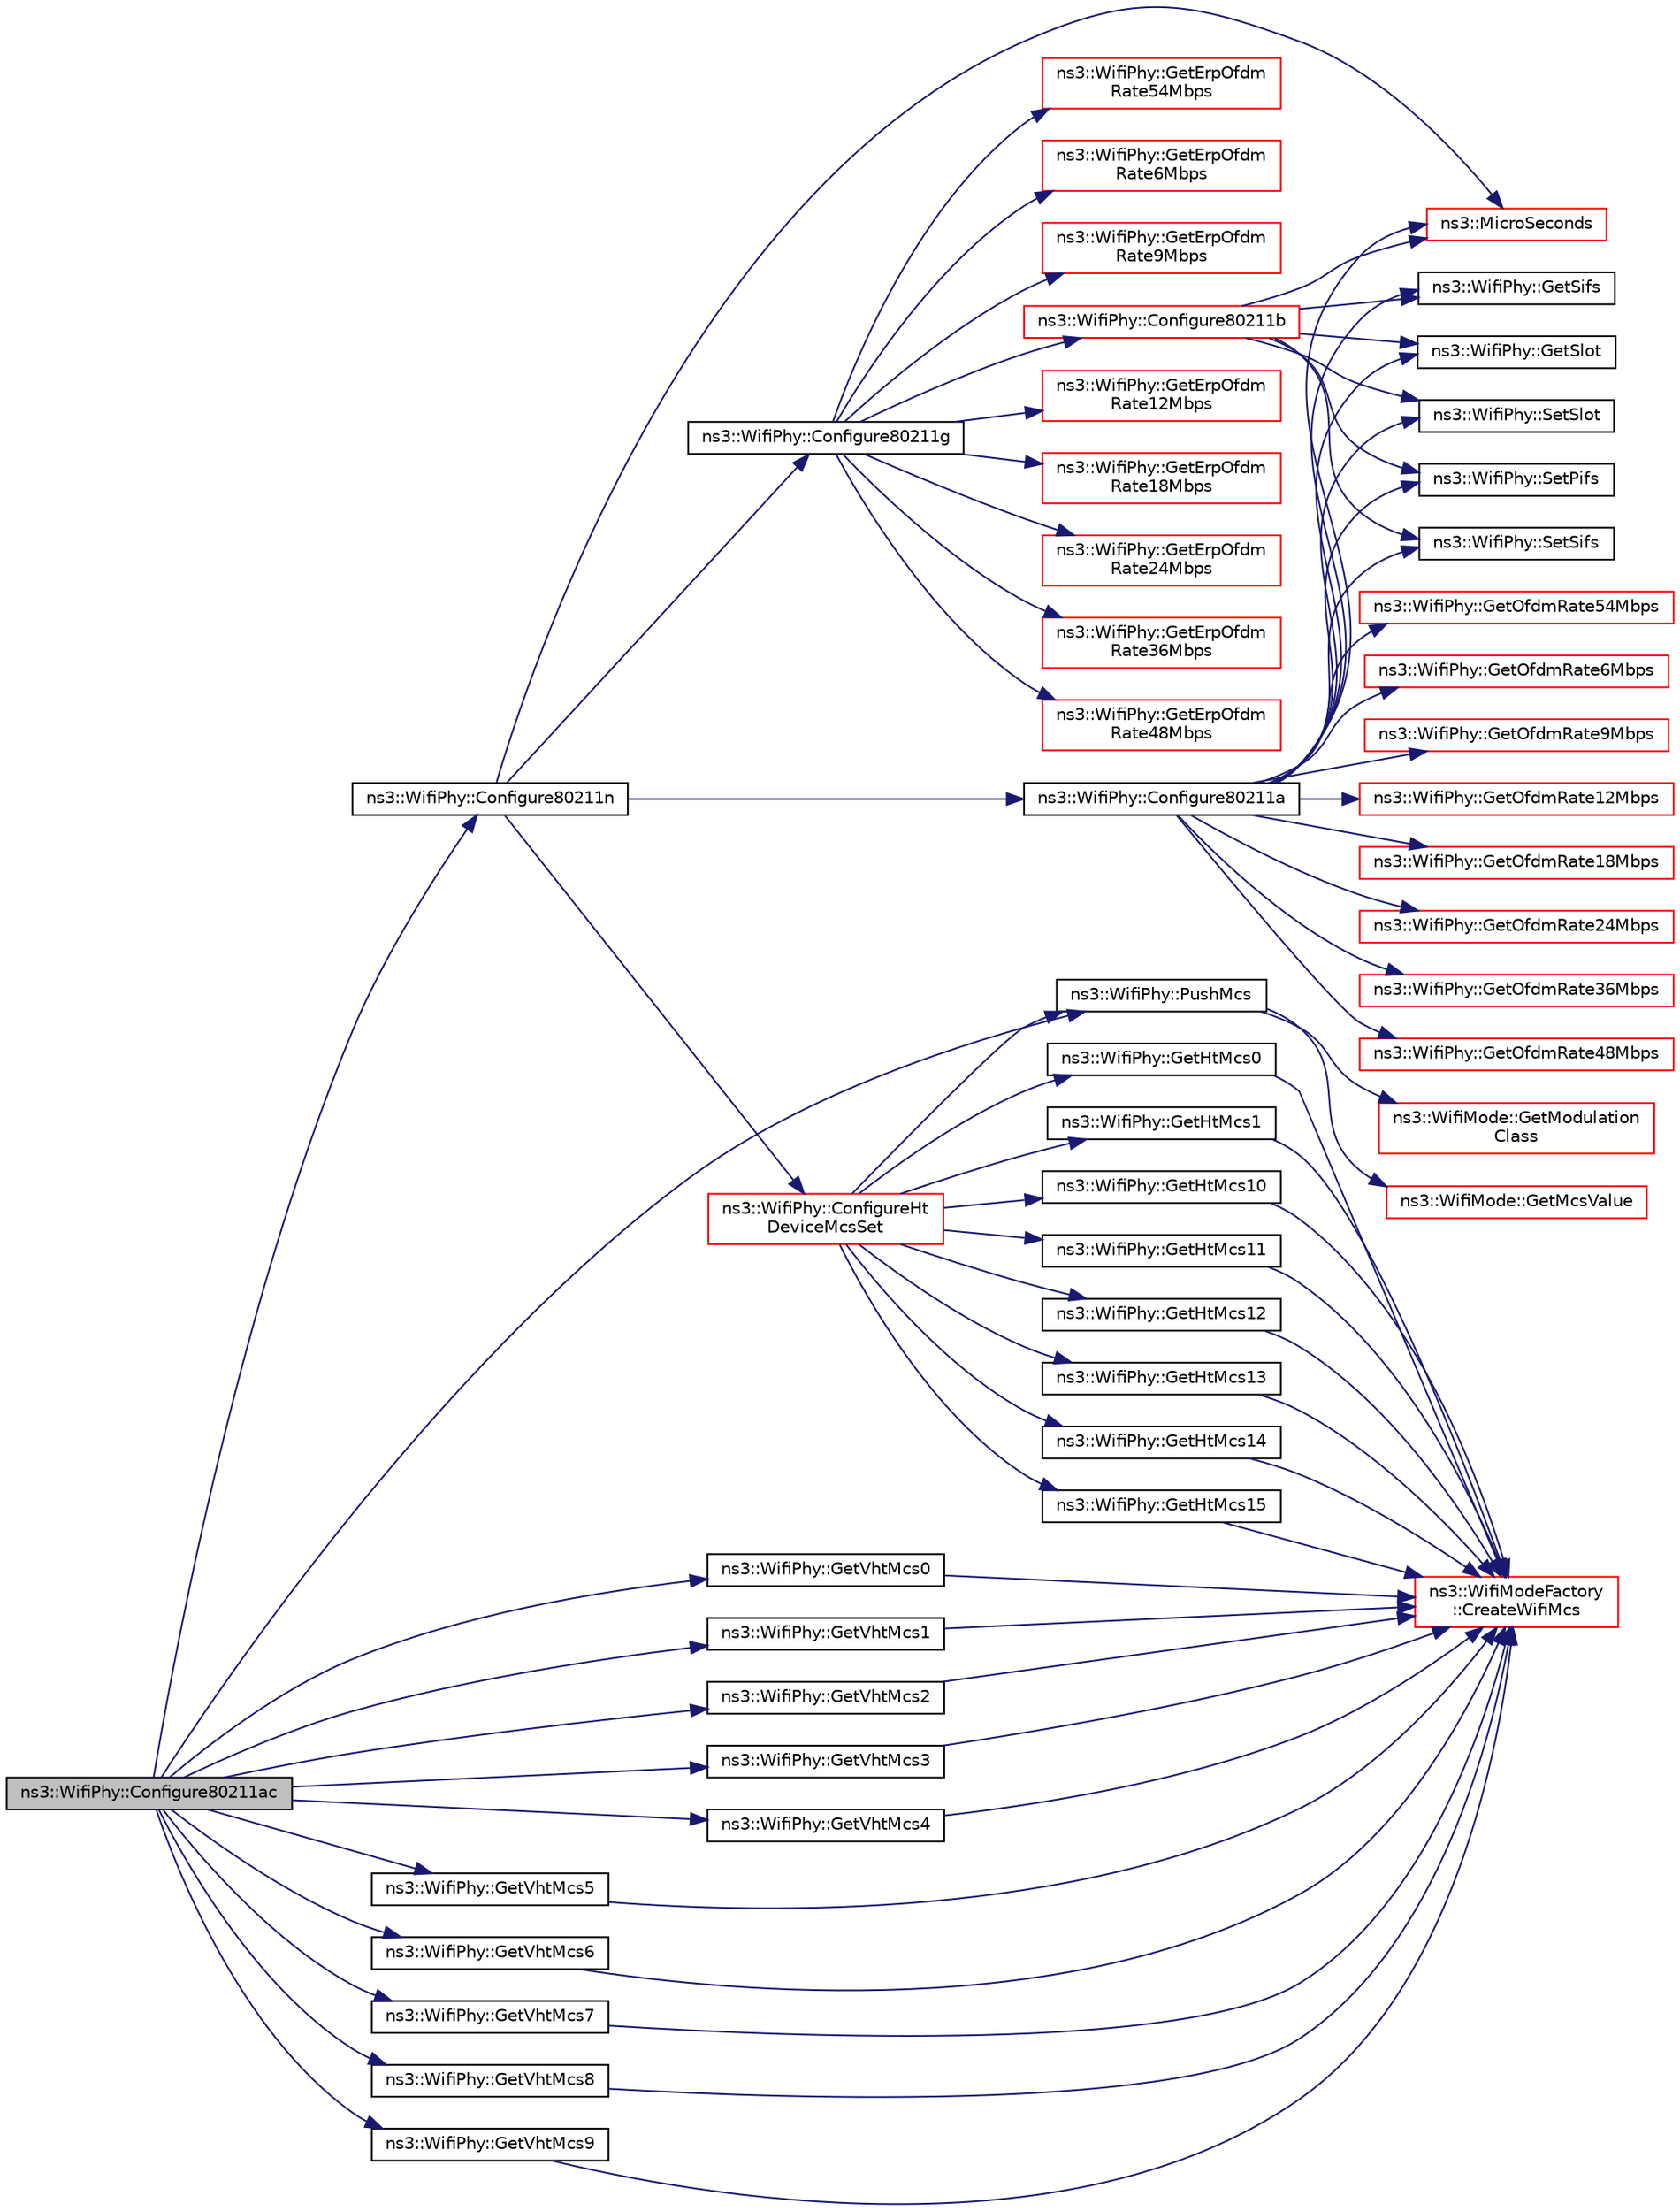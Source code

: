 digraph "ns3::WifiPhy::Configure80211ac"
{
 // LATEX_PDF_SIZE
  edge [fontname="Helvetica",fontsize="10",labelfontname="Helvetica",labelfontsize="10"];
  node [fontname="Helvetica",fontsize="10",shape=record];
  rankdir="LR";
  Node1 [label="ns3::WifiPhy::Configure80211ac",height=0.2,width=0.4,color="black", fillcolor="grey75", style="filled", fontcolor="black",tooltip="Configure WifiPhy with appropriate channel frequency and supported rates for 802.11ac standard."];
  Node1 -> Node2 [color="midnightblue",fontsize="10",style="solid",fontname="Helvetica"];
  Node2 [label="ns3::WifiPhy::Configure80211n",height=0.2,width=0.4,color="black", fillcolor="white", style="filled",URL="$classns3_1_1_wifi_phy.html#ac4cf51f397334a060632d690675446e6",tooltip="Configure WifiPhy with appropriate channel frequency and supported rates for 802.11n standard."];
  Node2 -> Node3 [color="midnightblue",fontsize="10",style="solid",fontname="Helvetica"];
  Node3 [label="ns3::WifiPhy::Configure80211a",height=0.2,width=0.4,color="black", fillcolor="white", style="filled",URL="$classns3_1_1_wifi_phy.html#a3f4c48226fee10de85a17e6ce62af0f3",tooltip="Configure WifiPhy with appropriate channel frequency and supported rates for 802.11a standard."];
  Node3 -> Node4 [color="midnightblue",fontsize="10",style="solid",fontname="Helvetica"];
  Node4 [label="ns3::WifiPhy::GetOfdmRate12Mbps",height=0.2,width=0.4,color="red", fillcolor="white", style="filled",URL="$classns3_1_1_wifi_phy.html#a2435bc31eebe859883b7ac21c9add9d2",tooltip="Return a WifiMode for OFDM at 12Mbps."];
  Node3 -> Node9 [color="midnightblue",fontsize="10",style="solid",fontname="Helvetica"];
  Node9 [label="ns3::WifiPhy::GetOfdmRate18Mbps",height=0.2,width=0.4,color="red", fillcolor="white", style="filled",URL="$classns3_1_1_wifi_phy.html#ab456e46ced9b58473153802857be1bde",tooltip="Return a WifiMode for OFDM at 18Mbps."];
  Node3 -> Node10 [color="midnightblue",fontsize="10",style="solid",fontname="Helvetica"];
  Node10 [label="ns3::WifiPhy::GetOfdmRate24Mbps",height=0.2,width=0.4,color="red", fillcolor="white", style="filled",URL="$classns3_1_1_wifi_phy.html#a088ad8dd890aa893acea0d44df88e2aa",tooltip="Return a WifiMode for OFDM at 24Mbps."];
  Node3 -> Node11 [color="midnightblue",fontsize="10",style="solid",fontname="Helvetica"];
  Node11 [label="ns3::WifiPhy::GetOfdmRate36Mbps",height=0.2,width=0.4,color="red", fillcolor="white", style="filled",URL="$classns3_1_1_wifi_phy.html#a64c9c3a3e3a41d2aa51f7d0ccb8fe6c1",tooltip="Return a WifiMode for OFDM at 36Mbps."];
  Node3 -> Node12 [color="midnightblue",fontsize="10",style="solid",fontname="Helvetica"];
  Node12 [label="ns3::WifiPhy::GetOfdmRate48Mbps",height=0.2,width=0.4,color="red", fillcolor="white", style="filled",URL="$classns3_1_1_wifi_phy.html#aa48b1e5f7ebde9ced3dc0f25d9505ae0",tooltip="Return a WifiMode for OFDM at 48Mbps."];
  Node3 -> Node13 [color="midnightblue",fontsize="10",style="solid",fontname="Helvetica"];
  Node13 [label="ns3::WifiPhy::GetOfdmRate54Mbps",height=0.2,width=0.4,color="red", fillcolor="white", style="filled",URL="$classns3_1_1_wifi_phy.html#a767b1cebf94aea21b9c476563c6e3f5b",tooltip="Return a WifiMode for OFDM at 54Mbps."];
  Node3 -> Node14 [color="midnightblue",fontsize="10",style="solid",fontname="Helvetica"];
  Node14 [label="ns3::WifiPhy::GetOfdmRate6Mbps",height=0.2,width=0.4,color="red", fillcolor="white", style="filled",URL="$classns3_1_1_wifi_phy.html#a9945d5d1e8dd74118f90e1adcb63d6fe",tooltip="Return a WifiMode for OFDM at 6Mbps."];
  Node3 -> Node15 [color="midnightblue",fontsize="10",style="solid",fontname="Helvetica"];
  Node15 [label="ns3::WifiPhy::GetOfdmRate9Mbps",height=0.2,width=0.4,color="red", fillcolor="white", style="filled",URL="$classns3_1_1_wifi_phy.html#a4fd9fa3cc3080908d55d9713266f2943",tooltip="Return a WifiMode for OFDM at 9Mbps."];
  Node3 -> Node16 [color="midnightblue",fontsize="10",style="solid",fontname="Helvetica"];
  Node16 [label="ns3::WifiPhy::GetSifs",height=0.2,width=0.4,color="black", fillcolor="white", style="filled",URL="$classns3_1_1_wifi_phy.html#ab17c71dbcef141f01d242986ad982de4",tooltip="Return the Short Interframe Space (SIFS) for this PHY."];
  Node3 -> Node17 [color="midnightblue",fontsize="10",style="solid",fontname="Helvetica"];
  Node17 [label="ns3::WifiPhy::GetSlot",height=0.2,width=0.4,color="black", fillcolor="white", style="filled",URL="$classns3_1_1_wifi_phy.html#a45aebffadf7a544761143b0c90d9f019",tooltip="Return the slot duration for this PHY."];
  Node3 -> Node18 [color="midnightblue",fontsize="10",style="solid",fontname="Helvetica"];
  Node18 [label="ns3::MicroSeconds",height=0.2,width=0.4,color="red", fillcolor="white", style="filled",URL="$group__timecivil.html#ga17465a639c8d1464e76538afdd78a9f0",tooltip="Construct a Time in the indicated unit."];
  Node3 -> Node28 [color="midnightblue",fontsize="10",style="solid",fontname="Helvetica"];
  Node28 [label="ns3::WifiPhy::SetPifs",height=0.2,width=0.4,color="black", fillcolor="white", style="filled",URL="$classns3_1_1_wifi_phy.html#aaddca77c5838ad61328ec4cc5063a398",tooltip="Set the PCF Interframe Space (PIFS) for this PHY."];
  Node3 -> Node29 [color="midnightblue",fontsize="10",style="solid",fontname="Helvetica"];
  Node29 [label="ns3::WifiPhy::SetSifs",height=0.2,width=0.4,color="black", fillcolor="white", style="filled",URL="$classns3_1_1_wifi_phy.html#a29fee03ee26598d5cb768ea475eed325",tooltip="Set the Short Interframe Space (SIFS) for this PHY."];
  Node3 -> Node30 [color="midnightblue",fontsize="10",style="solid",fontname="Helvetica"];
  Node30 [label="ns3::WifiPhy::SetSlot",height=0.2,width=0.4,color="black", fillcolor="white", style="filled",URL="$classns3_1_1_wifi_phy.html#a7f96c878a0dab1387ce764c3dbb27976",tooltip="Set the slot duration for this PHY."];
  Node2 -> Node31 [color="midnightblue",fontsize="10",style="solid",fontname="Helvetica"];
  Node31 [label="ns3::WifiPhy::Configure80211g",height=0.2,width=0.4,color="black", fillcolor="white", style="filled",URL="$classns3_1_1_wifi_phy.html#a71286ced86fbd1b11c4b68e053b3e8d0",tooltip="Configure WifiPhy with appropriate channel frequency and supported rates for 802.11g standard."];
  Node31 -> Node32 [color="midnightblue",fontsize="10",style="solid",fontname="Helvetica"];
  Node32 [label="ns3::WifiPhy::Configure80211b",height=0.2,width=0.4,color="red", fillcolor="white", style="filled",URL="$classns3_1_1_wifi_phy.html#a6d06ede65c6956ad9c414a00587279d7",tooltip="Configure WifiPhy with appropriate channel frequency and supported rates for 802.11b standard."];
  Node32 -> Node16 [color="midnightblue",fontsize="10",style="solid",fontname="Helvetica"];
  Node32 -> Node17 [color="midnightblue",fontsize="10",style="solid",fontname="Helvetica"];
  Node32 -> Node18 [color="midnightblue",fontsize="10",style="solid",fontname="Helvetica"];
  Node32 -> Node28 [color="midnightblue",fontsize="10",style="solid",fontname="Helvetica"];
  Node32 -> Node29 [color="midnightblue",fontsize="10",style="solid",fontname="Helvetica"];
  Node32 -> Node30 [color="midnightblue",fontsize="10",style="solid",fontname="Helvetica"];
  Node31 -> Node37 [color="midnightblue",fontsize="10",style="solid",fontname="Helvetica"];
  Node37 [label="ns3::WifiPhy::GetErpOfdm\lRate12Mbps",height=0.2,width=0.4,color="red", fillcolor="white", style="filled",URL="$classns3_1_1_wifi_phy.html#aa6f7f9ca17a9451966da679415996136",tooltip="Return a WifiMode for ERP-OFDM at 12Mbps."];
  Node31 -> Node38 [color="midnightblue",fontsize="10",style="solid",fontname="Helvetica"];
  Node38 [label="ns3::WifiPhy::GetErpOfdm\lRate18Mbps",height=0.2,width=0.4,color="red", fillcolor="white", style="filled",URL="$classns3_1_1_wifi_phy.html#ae24bbedd9df795ac630568606a579be0",tooltip="Return a WifiMode for ERP-OFDM at 18Mbps."];
  Node31 -> Node39 [color="midnightblue",fontsize="10",style="solid",fontname="Helvetica"];
  Node39 [label="ns3::WifiPhy::GetErpOfdm\lRate24Mbps",height=0.2,width=0.4,color="red", fillcolor="white", style="filled",URL="$classns3_1_1_wifi_phy.html#a8e34487962a2e6ecbedebe5b2e883ca7",tooltip="Return a WifiMode for ERP-OFDM at 24Mbps."];
  Node31 -> Node40 [color="midnightblue",fontsize="10",style="solid",fontname="Helvetica"];
  Node40 [label="ns3::WifiPhy::GetErpOfdm\lRate36Mbps",height=0.2,width=0.4,color="red", fillcolor="white", style="filled",URL="$classns3_1_1_wifi_phy.html#acc3956aa9fc49c16c05dc76bae0d4ad9",tooltip="Return a WifiMode for ERP-OFDM at 36Mbps."];
  Node31 -> Node41 [color="midnightblue",fontsize="10",style="solid",fontname="Helvetica"];
  Node41 [label="ns3::WifiPhy::GetErpOfdm\lRate48Mbps",height=0.2,width=0.4,color="red", fillcolor="white", style="filled",URL="$classns3_1_1_wifi_phy.html#a3c00f00fdfce4e6146264549f2274499",tooltip="Return a WifiMode for ERP-OFDM at 48Mbps."];
  Node31 -> Node42 [color="midnightblue",fontsize="10",style="solid",fontname="Helvetica"];
  Node42 [label="ns3::WifiPhy::GetErpOfdm\lRate54Mbps",height=0.2,width=0.4,color="red", fillcolor="white", style="filled",URL="$classns3_1_1_wifi_phy.html#a444ffd175dd58e76f87ba8dc05eef483",tooltip="Return a WifiMode for ERP-OFDM at 54Mbps."];
  Node31 -> Node43 [color="midnightblue",fontsize="10",style="solid",fontname="Helvetica"];
  Node43 [label="ns3::WifiPhy::GetErpOfdm\lRate6Mbps",height=0.2,width=0.4,color="red", fillcolor="white", style="filled",URL="$classns3_1_1_wifi_phy.html#a334689e428371b3383e9001cbd05deba",tooltip="Return a WifiMode for ERP-OFDM at 6Mbps."];
  Node31 -> Node44 [color="midnightblue",fontsize="10",style="solid",fontname="Helvetica"];
  Node44 [label="ns3::WifiPhy::GetErpOfdm\lRate9Mbps",height=0.2,width=0.4,color="red", fillcolor="white", style="filled",URL="$classns3_1_1_wifi_phy.html#af2fc1ee36fc803b89575cd682138495f",tooltip="Return a WifiMode for ERP-OFDM at 9Mbps."];
  Node2 -> Node45 [color="midnightblue",fontsize="10",style="solid",fontname="Helvetica"];
  Node45 [label="ns3::WifiPhy::ConfigureHt\lDeviceMcsSet",height=0.2,width=0.4,color="red", fillcolor="white", style="filled",URL="$classns3_1_1_wifi_phy.html#a7cd2773f895166ffcfa811efe120e1f0",tooltip="Configure the device MCS set with the appropriate HtMcs modes for the number of available transmit sp..."];
  Node45 -> Node46 [color="midnightblue",fontsize="10",style="solid",fontname="Helvetica"];
  Node46 [label="ns3::WifiPhy::GetHtMcs0",height=0.2,width=0.4,color="black", fillcolor="white", style="filled",URL="$classns3_1_1_wifi_phy.html#afd7d25645f977d407384cdee4ba1a425",tooltip="Return MCS 0 from HT MCS values."];
  Node46 -> Node47 [color="midnightblue",fontsize="10",style="solid",fontname="Helvetica"];
  Node47 [label="ns3::WifiModeFactory\l::CreateWifiMcs",height=0.2,width=0.4,color="red", fillcolor="white", style="filled",URL="$classns3_1_1_wifi_mode_factory.html#ac3e6d9eb924873474e4122c86deb44c9",tooltip=" "];
  Node45 -> Node48 [color="midnightblue",fontsize="10",style="solid",fontname="Helvetica"];
  Node48 [label="ns3::WifiPhy::GetHtMcs1",height=0.2,width=0.4,color="black", fillcolor="white", style="filled",URL="$classns3_1_1_wifi_phy.html#ab17e9ac1131bb983ad72a67e62918717",tooltip="Return MCS 1 from HT MCS values."];
  Node48 -> Node47 [color="midnightblue",fontsize="10",style="solid",fontname="Helvetica"];
  Node45 -> Node49 [color="midnightblue",fontsize="10",style="solid",fontname="Helvetica"];
  Node49 [label="ns3::WifiPhy::GetHtMcs10",height=0.2,width=0.4,color="black", fillcolor="white", style="filled",URL="$classns3_1_1_wifi_phy.html#a59aee89dbdf81c2827ff72db4f6050cb",tooltip="Return MCS 10 from HT MCS values."];
  Node49 -> Node47 [color="midnightblue",fontsize="10",style="solid",fontname="Helvetica"];
  Node45 -> Node50 [color="midnightblue",fontsize="10",style="solid",fontname="Helvetica"];
  Node50 [label="ns3::WifiPhy::GetHtMcs11",height=0.2,width=0.4,color="black", fillcolor="white", style="filled",URL="$classns3_1_1_wifi_phy.html#a53d0a9ce1e2f7996fa522c581885771f",tooltip="Return MCS 11 from HT MCS values."];
  Node50 -> Node47 [color="midnightblue",fontsize="10",style="solid",fontname="Helvetica"];
  Node45 -> Node51 [color="midnightblue",fontsize="10",style="solid",fontname="Helvetica"];
  Node51 [label="ns3::WifiPhy::GetHtMcs12",height=0.2,width=0.4,color="black", fillcolor="white", style="filled",URL="$classns3_1_1_wifi_phy.html#a0820a1f58a6b3d1b170b178efdfca21e",tooltip="Return MCS 12 from HT MCS values."];
  Node51 -> Node47 [color="midnightblue",fontsize="10",style="solid",fontname="Helvetica"];
  Node45 -> Node52 [color="midnightblue",fontsize="10",style="solid",fontname="Helvetica"];
  Node52 [label="ns3::WifiPhy::GetHtMcs13",height=0.2,width=0.4,color="black", fillcolor="white", style="filled",URL="$classns3_1_1_wifi_phy.html#aad6c2f71c234c9712507afd8d5bf0465",tooltip="Return MCS 13 from HT MCS values."];
  Node52 -> Node47 [color="midnightblue",fontsize="10",style="solid",fontname="Helvetica"];
  Node45 -> Node53 [color="midnightblue",fontsize="10",style="solid",fontname="Helvetica"];
  Node53 [label="ns3::WifiPhy::GetHtMcs14",height=0.2,width=0.4,color="black", fillcolor="white", style="filled",URL="$classns3_1_1_wifi_phy.html#a057f9a2582e8497e907e860132514fc0",tooltip="Return MCS 14 from HT MCS values."];
  Node53 -> Node47 [color="midnightblue",fontsize="10",style="solid",fontname="Helvetica"];
  Node45 -> Node54 [color="midnightblue",fontsize="10",style="solid",fontname="Helvetica"];
  Node54 [label="ns3::WifiPhy::GetHtMcs15",height=0.2,width=0.4,color="black", fillcolor="white", style="filled",URL="$classns3_1_1_wifi_phy.html#adfd513d81e57be39769742cf720e2e9e",tooltip="Return MCS 15 from HT MCS values."];
  Node54 -> Node47 [color="midnightblue",fontsize="10",style="solid",fontname="Helvetica"];
  Node45 -> Node80 [color="midnightblue",fontsize="10",style="solid",fontname="Helvetica"];
  Node80 [label="ns3::WifiPhy::PushMcs",height=0.2,width=0.4,color="black", fillcolor="white", style="filled",URL="$classns3_1_1_wifi_phy.html#a5b0583bebfdb7faf36ccaa53fad39c39",tooltip="Add the given MCS to the device MCS set."];
  Node80 -> Node81 [color="midnightblue",fontsize="10",style="solid",fontname="Helvetica"];
  Node81 [label="ns3::WifiMode::GetMcsValue",height=0.2,width=0.4,color="red", fillcolor="white", style="filled",URL="$classns3_1_1_wifi_mode.html#a4ba00941b5dbc4903ffecc1a0c841c6c",tooltip=" "];
  Node80 -> Node82 [color="midnightblue",fontsize="10",style="solid",fontname="Helvetica"];
  Node82 [label="ns3::WifiMode::GetModulation\lClass",height=0.2,width=0.4,color="red", fillcolor="white", style="filled",URL="$classns3_1_1_wifi_mode.html#a67e1664cac501221b63a2be307184cc9",tooltip=" "];
  Node2 -> Node18 [color="midnightblue",fontsize="10",style="solid",fontname="Helvetica"];
  Node1 -> Node84 [color="midnightblue",fontsize="10",style="solid",fontname="Helvetica"];
  Node84 [label="ns3::WifiPhy::GetVhtMcs0",height=0.2,width=0.4,color="black", fillcolor="white", style="filled",URL="$classns3_1_1_wifi_phy.html#a0abd27d8c214424a39ea9ea3ac207772",tooltip="Return MCS 0 from VHT MCS values."];
  Node84 -> Node47 [color="midnightblue",fontsize="10",style="solid",fontname="Helvetica"];
  Node1 -> Node85 [color="midnightblue",fontsize="10",style="solid",fontname="Helvetica"];
  Node85 [label="ns3::WifiPhy::GetVhtMcs1",height=0.2,width=0.4,color="black", fillcolor="white", style="filled",URL="$classns3_1_1_wifi_phy.html#ae2059a293baf661fc58cf72dc22db394",tooltip="Return MCS 1 from VHT MCS values."];
  Node85 -> Node47 [color="midnightblue",fontsize="10",style="solid",fontname="Helvetica"];
  Node1 -> Node86 [color="midnightblue",fontsize="10",style="solid",fontname="Helvetica"];
  Node86 [label="ns3::WifiPhy::GetVhtMcs2",height=0.2,width=0.4,color="black", fillcolor="white", style="filled",URL="$classns3_1_1_wifi_phy.html#aed23b5bd82ba4cb62eb0d594d02accbe",tooltip="Return MCS 2 from VHT MCS values."];
  Node86 -> Node47 [color="midnightblue",fontsize="10",style="solid",fontname="Helvetica"];
  Node1 -> Node87 [color="midnightblue",fontsize="10",style="solid",fontname="Helvetica"];
  Node87 [label="ns3::WifiPhy::GetVhtMcs3",height=0.2,width=0.4,color="black", fillcolor="white", style="filled",URL="$classns3_1_1_wifi_phy.html#a9cfb02d62871a811cbc6d0133f1417fb",tooltip="Return MCS 3 from VHT MCS values."];
  Node87 -> Node47 [color="midnightblue",fontsize="10",style="solid",fontname="Helvetica"];
  Node1 -> Node88 [color="midnightblue",fontsize="10",style="solid",fontname="Helvetica"];
  Node88 [label="ns3::WifiPhy::GetVhtMcs4",height=0.2,width=0.4,color="black", fillcolor="white", style="filled",URL="$classns3_1_1_wifi_phy.html#a6b92afa4613c7f876f494d6f295b5135",tooltip="Return MCS 4 from VHT MCS values."];
  Node88 -> Node47 [color="midnightblue",fontsize="10",style="solid",fontname="Helvetica"];
  Node1 -> Node89 [color="midnightblue",fontsize="10",style="solid",fontname="Helvetica"];
  Node89 [label="ns3::WifiPhy::GetVhtMcs5",height=0.2,width=0.4,color="black", fillcolor="white", style="filled",URL="$classns3_1_1_wifi_phy.html#a214c87eb5f05eb2d07b2d1cccf77311a",tooltip="Return MCS 5 from VHT MCS values."];
  Node89 -> Node47 [color="midnightblue",fontsize="10",style="solid",fontname="Helvetica"];
  Node1 -> Node90 [color="midnightblue",fontsize="10",style="solid",fontname="Helvetica"];
  Node90 [label="ns3::WifiPhy::GetVhtMcs6",height=0.2,width=0.4,color="black", fillcolor="white", style="filled",URL="$classns3_1_1_wifi_phy.html#acd4b16742a9bfc62664da3b415ce2a42",tooltip="Return MCS 6 from VHT MCS values."];
  Node90 -> Node47 [color="midnightblue",fontsize="10",style="solid",fontname="Helvetica"];
  Node1 -> Node91 [color="midnightblue",fontsize="10",style="solid",fontname="Helvetica"];
  Node91 [label="ns3::WifiPhy::GetVhtMcs7",height=0.2,width=0.4,color="black", fillcolor="white", style="filled",URL="$classns3_1_1_wifi_phy.html#a70fad3da915d04f22a068a5ffb5f995c",tooltip="Return MCS 7 from VHT MCS values."];
  Node91 -> Node47 [color="midnightblue",fontsize="10",style="solid",fontname="Helvetica"];
  Node1 -> Node92 [color="midnightblue",fontsize="10",style="solid",fontname="Helvetica"];
  Node92 [label="ns3::WifiPhy::GetVhtMcs8",height=0.2,width=0.4,color="black", fillcolor="white", style="filled",URL="$classns3_1_1_wifi_phy.html#a4acd4de849ca0a208e2d8e021f6a0173",tooltip="Return MCS 8 from VHT MCS values."];
  Node92 -> Node47 [color="midnightblue",fontsize="10",style="solid",fontname="Helvetica"];
  Node1 -> Node93 [color="midnightblue",fontsize="10",style="solid",fontname="Helvetica"];
  Node93 [label="ns3::WifiPhy::GetVhtMcs9",height=0.2,width=0.4,color="black", fillcolor="white", style="filled",URL="$classns3_1_1_wifi_phy.html#aa435b5512868852aa272d9b963e581a0",tooltip="Return MCS 9 from VHT MCS values."];
  Node93 -> Node47 [color="midnightblue",fontsize="10",style="solid",fontname="Helvetica"];
  Node1 -> Node80 [color="midnightblue",fontsize="10",style="solid",fontname="Helvetica"];
}

